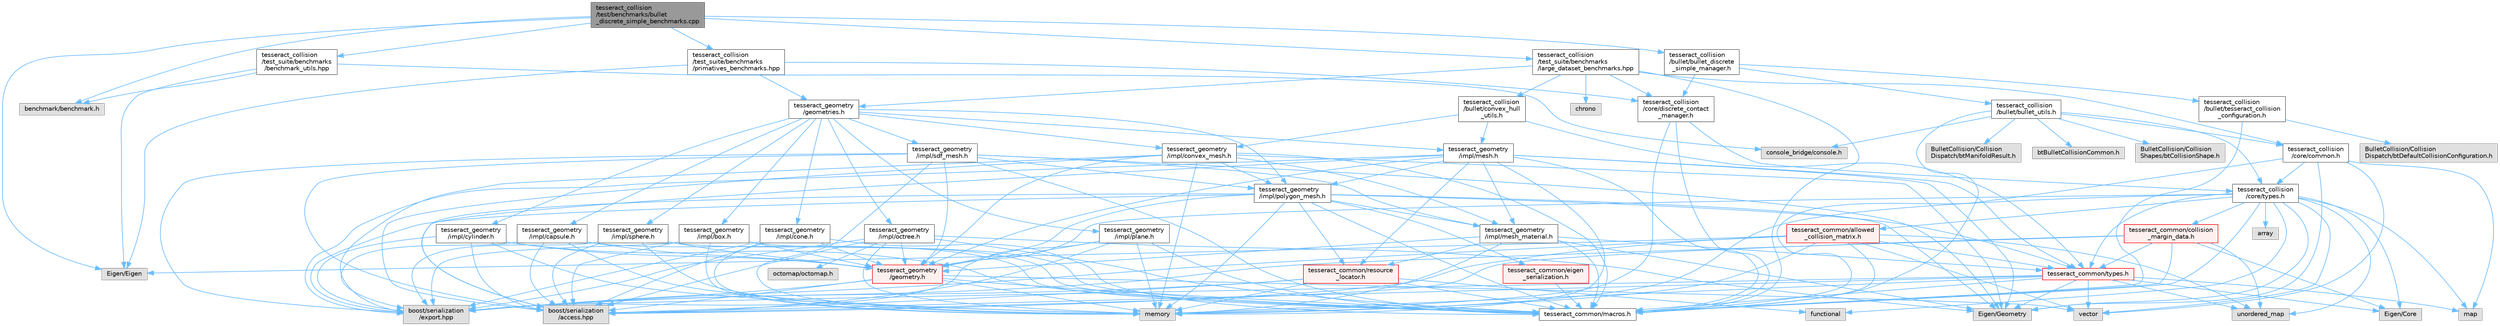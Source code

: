 digraph "tesseract_collision/test/benchmarks/bullet_discrete_simple_benchmarks.cpp"
{
 // LATEX_PDF_SIZE
  bgcolor="transparent";
  edge [fontname=Helvetica,fontsize=10,labelfontname=Helvetica,labelfontsize=10];
  node [fontname=Helvetica,fontsize=10,shape=box,height=0.2,width=0.4];
  Node1 [label="tesseract_collision\l/test/benchmarks/bullet\l_discrete_simple_benchmarks.cpp",height=0.2,width=0.4,color="gray40", fillcolor="grey60", style="filled", fontcolor="black",tooltip=" "];
  Node1 -> Node2 [color="steelblue1",style="solid"];
  Node2 [label="benchmark/benchmark.h",height=0.2,width=0.4,color="grey60", fillcolor="#E0E0E0", style="filled",tooltip=" "];
  Node1 -> Node3 [color="steelblue1",style="solid"];
  Node3 [label="Eigen/Eigen",height=0.2,width=0.4,color="grey60", fillcolor="#E0E0E0", style="filled",tooltip=" "];
  Node1 -> Node4 [color="steelblue1",style="solid"];
  Node4 [label="tesseract_collision\l/test_suite/benchmarks\l/primatives_benchmarks.hpp",height=0.2,width=0.4,color="grey40", fillcolor="white", style="filled",URL="$d6/d70/primatives__benchmarks_8hpp.html",tooltip=" "];
  Node4 -> Node5 [color="steelblue1",style="solid"];
  Node5 [label="tesseract_collision\l/core/discrete_contact\l_manager.h",height=0.2,width=0.4,color="grey40", fillcolor="white", style="filled",URL="$db/d35/discrete__contact__manager_8h.html",tooltip="This is the discrete contact manager base class."];
  Node5 -> Node6 [color="steelblue1",style="solid"];
  Node6 [label="tesseract_common/macros.h",height=0.2,width=0.4,color="grey40", fillcolor="white", style="filled",URL="$de/d3c/macros_8h.html",tooltip="Common Tesseract Macros."];
  Node5 -> Node7 [color="steelblue1",style="solid"];
  Node7 [label="memory",height=0.2,width=0.4,color="grey60", fillcolor="#E0E0E0", style="filled",tooltip=" "];
  Node5 -> Node8 [color="steelblue1",style="solid"];
  Node8 [label="tesseract_collision\l/core/types.h",height=0.2,width=0.4,color="grey40", fillcolor="white", style="filled",URL="$d3/db3/tesseract__collision_2core_2include_2tesseract__collision_2core_2types_8h.html",tooltip="Tesseracts Collision Common Types."];
  Node8 -> Node6 [color="steelblue1",style="solid"];
  Node8 -> Node9 [color="steelblue1",style="solid"];
  Node9 [label="Eigen/Core",height=0.2,width=0.4,color="grey60", fillcolor="#E0E0E0", style="filled",tooltip=" "];
  Node8 -> Node10 [color="steelblue1",style="solid"];
  Node10 [label="Eigen/Geometry",height=0.2,width=0.4,color="grey60", fillcolor="#E0E0E0", style="filled",tooltip=" "];
  Node8 -> Node11 [color="steelblue1",style="solid"];
  Node11 [label="vector",height=0.2,width=0.4,color="grey60", fillcolor="#E0E0E0", style="filled",tooltip=" "];
  Node8 -> Node7 [color="steelblue1",style="solid"];
  Node8 -> Node12 [color="steelblue1",style="solid"];
  Node12 [label="map",height=0.2,width=0.4,color="grey60", fillcolor="#E0E0E0", style="filled",tooltip=" "];
  Node8 -> Node13 [color="steelblue1",style="solid"];
  Node13 [label="array",height=0.2,width=0.4,color="grey60", fillcolor="#E0E0E0", style="filled",tooltip=" "];
  Node8 -> Node14 [color="steelblue1",style="solid"];
  Node14 [label="unordered_map",height=0.2,width=0.4,color="grey60", fillcolor="#E0E0E0", style="filled",tooltip=" "];
  Node8 -> Node15 [color="steelblue1",style="solid"];
  Node15 [label="functional",height=0.2,width=0.4,color="grey60", fillcolor="#E0E0E0", style="filled",tooltip=" "];
  Node8 -> Node16 [color="steelblue1",style="solid"];
  Node16 [label="tesseract_geometry\l/geometry.h",height=0.2,width=0.4,color="red", fillcolor="#FFF0F0", style="filled",URL="$d0/da6/tesseract__geometry_2include_2tesseract__geometry_2geometry_8h.html",tooltip="Tesseract Geometries."];
  Node16 -> Node6 [color="steelblue1",style="solid"];
  Node16 -> Node17 [color="steelblue1",style="solid"];
  Node17 [label="boost/serialization\l/access.hpp",height=0.2,width=0.4,color="grey60", fillcolor="#E0E0E0", style="filled",tooltip=" "];
  Node16 -> Node18 [color="steelblue1",style="solid"];
  Node18 [label="boost/serialization\l/export.hpp",height=0.2,width=0.4,color="grey60", fillcolor="#E0E0E0", style="filled",tooltip=" "];
  Node16 -> Node7 [color="steelblue1",style="solid"];
  Node16 -> Node11 [color="steelblue1",style="solid"];
  Node8 -> Node21 [color="steelblue1",style="solid"];
  Node21 [label="tesseract_common/types.h",height=0.2,width=0.4,color="red", fillcolor="#FFF0F0", style="filled",URL="$dd/ddb/tesseract__common_2include_2tesseract__common_2types_8h.html",tooltip="Common Tesseract Types."];
  Node21 -> Node6 [color="steelblue1",style="solid"];
  Node21 -> Node17 [color="steelblue1",style="solid"];
  Node21 -> Node9 [color="steelblue1",style="solid"];
  Node21 -> Node10 [color="steelblue1",style="solid"];
  Node21 -> Node11 [color="steelblue1",style="solid"];
  Node21 -> Node7 [color="steelblue1",style="solid"];
  Node21 -> Node12 [color="steelblue1",style="solid"];
  Node21 -> Node14 [color="steelblue1",style="solid"];
  Node21 -> Node18 [color="steelblue1",style="solid"];
  Node8 -> Node26 [color="steelblue1",style="solid"];
  Node26 [label="tesseract_common/collision\l_margin_data.h",height=0.2,width=0.4,color="red", fillcolor="#FFF0F0", style="filled",URL="$d4/da8/collision__margin__data_8h.html",tooltip="This is used to store collision margin information."];
  Node26 -> Node6 [color="steelblue1",style="solid"];
  Node26 -> Node17 [color="steelblue1",style="solid"];
  Node26 -> Node9 [color="steelblue1",style="solid"];
  Node26 -> Node14 [color="steelblue1",style="solid"];
  Node26 -> Node21 [color="steelblue1",style="solid"];
  Node26 -> Node18 [color="steelblue1",style="solid"];
  Node8 -> Node34 [color="steelblue1",style="solid"];
  Node34 [label="tesseract_common/allowed\l_collision_matrix.h",height=0.2,width=0.4,color="red", fillcolor="#FFF0F0", style="filled",URL="$d2/d01/allowed__collision__matrix_8h.html",tooltip=" "];
  Node34 -> Node6 [color="steelblue1",style="solid"];
  Node34 -> Node17 [color="steelblue1",style="solid"];
  Node34 -> Node11 [color="steelblue1",style="solid"];
  Node34 -> Node7 [color="steelblue1",style="solid"];
  Node34 -> Node3 [color="steelblue1",style="solid"];
  Node34 -> Node14 [color="steelblue1",style="solid"];
  Node34 -> Node21 [color="steelblue1",style="solid"];
  Node34 -> Node18 [color="steelblue1",style="solid"];
  Node4 -> Node35 [color="steelblue1",style="solid"];
  Node35 [label="tesseract_geometry\l/geometries.h",height=0.2,width=0.4,color="grey40", fillcolor="white", style="filled",URL="$d4/ddb/geometries_8h.html",tooltip="Tesseract Geometries."];
  Node35 -> Node36 [color="steelblue1",style="solid"];
  Node36 [label="tesseract_geometry\l/impl/box.h",height=0.2,width=0.4,color="grey40", fillcolor="white", style="filled",URL="$df/d9e/tesseract__geometry_2include_2tesseract__geometry_2impl_2box_8h.html",tooltip="Tesseract Box Geometry."];
  Node36 -> Node6 [color="steelblue1",style="solid"];
  Node36 -> Node17 [color="steelblue1",style="solid"];
  Node36 -> Node18 [color="steelblue1",style="solid"];
  Node36 -> Node7 [color="steelblue1",style="solid"];
  Node36 -> Node16 [color="steelblue1",style="solid"];
  Node35 -> Node37 [color="steelblue1",style="solid"];
  Node37 [label="tesseract_geometry\l/impl/capsule.h",height=0.2,width=0.4,color="grey40", fillcolor="white", style="filled",URL="$d8/d2b/tesseract__geometry_2include_2tesseract__geometry_2impl_2capsule_8h.html",tooltip="Tesseract Capsule Geometry."];
  Node37 -> Node6 [color="steelblue1",style="solid"];
  Node37 -> Node17 [color="steelblue1",style="solid"];
  Node37 -> Node18 [color="steelblue1",style="solid"];
  Node37 -> Node7 [color="steelblue1",style="solid"];
  Node37 -> Node16 [color="steelblue1",style="solid"];
  Node35 -> Node38 [color="steelblue1",style="solid"];
  Node38 [label="tesseract_geometry\l/impl/cone.h",height=0.2,width=0.4,color="grey40", fillcolor="white", style="filled",URL="$dc/df2/tesseract__geometry_2include_2tesseract__geometry_2impl_2cone_8h.html",tooltip="Tesseract Cone Geometry."];
  Node38 -> Node6 [color="steelblue1",style="solid"];
  Node38 -> Node17 [color="steelblue1",style="solid"];
  Node38 -> Node18 [color="steelblue1",style="solid"];
  Node38 -> Node7 [color="steelblue1",style="solid"];
  Node38 -> Node16 [color="steelblue1",style="solid"];
  Node35 -> Node39 [color="steelblue1",style="solid"];
  Node39 [label="tesseract_geometry\l/impl/convex_mesh.h",height=0.2,width=0.4,color="grey40", fillcolor="white", style="filled",URL="$de/dd2/tesseract__geometry_2include_2tesseract__geometry_2impl_2convex__mesh_8h.html",tooltip="Tesseract Convex Mesh Geometry."];
  Node39 -> Node6 [color="steelblue1",style="solid"];
  Node39 -> Node17 [color="steelblue1",style="solid"];
  Node39 -> Node18 [color="steelblue1",style="solid"];
  Node39 -> Node10 [color="steelblue1",style="solid"];
  Node39 -> Node7 [color="steelblue1",style="solid"];
  Node39 -> Node16 [color="steelblue1",style="solid"];
  Node39 -> Node40 [color="steelblue1",style="solid"];
  Node40 [label="tesseract_geometry\l/impl/mesh_material.h",height=0.2,width=0.4,color="grey40", fillcolor="white", style="filled",URL="$df/d8e/mesh__material_8h.html",tooltip="Tesseract Mesh Material read from a mesh file."];
  Node40 -> Node6 [color="steelblue1",style="solid"];
  Node40 -> Node41 [color="steelblue1",style="solid"];
  Node41 [label="tesseract_common/resource\l_locator.h",height=0.2,width=0.4,color="red", fillcolor="#FFF0F0", style="filled",URL="$d3/d95/resource__locator_8h.html",tooltip="Locate and retrieve resource data."];
  Node41 -> Node6 [color="steelblue1",style="solid"];
  Node41 -> Node17 [color="steelblue1",style="solid"];
  Node41 -> Node15 [color="steelblue1",style="solid"];
  Node41 -> Node7 [color="steelblue1",style="solid"];
  Node41 -> Node18 [color="steelblue1",style="solid"];
  Node40 -> Node10 [color="steelblue1",style="solid"];
  Node40 -> Node7 [color="steelblue1",style="solid"];
  Node40 -> Node16 [color="steelblue1",style="solid"];
  Node40 -> Node21 [color="steelblue1",style="solid"];
  Node39 -> Node42 [color="steelblue1",style="solid"];
  Node42 [label="tesseract_geometry\l/impl/polygon_mesh.h",height=0.2,width=0.4,color="grey40", fillcolor="white", style="filled",URL="$d2/deb/polygon__mesh_8h.html",tooltip="Tesseract Polygon Mesh Geometry."];
  Node42 -> Node6 [color="steelblue1",style="solid"];
  Node42 -> Node17 [color="steelblue1",style="solid"];
  Node42 -> Node18 [color="steelblue1",style="solid"];
  Node42 -> Node10 [color="steelblue1",style="solid"];
  Node42 -> Node7 [color="steelblue1",style="solid"];
  Node42 -> Node43 [color="steelblue1",style="solid"];
  Node43 [label="tesseract_common/eigen\l_serialization.h",height=0.2,width=0.4,color="red", fillcolor="#FFF0F0", style="filled",URL="$d1/df1/eigen__serialization_8h.html",tooltip=" "];
  Node43 -> Node6 [color="steelblue1",style="solid"];
  Node42 -> Node21 [color="steelblue1",style="solid"];
  Node42 -> Node41 [color="steelblue1",style="solid"];
  Node42 -> Node16 [color="steelblue1",style="solid"];
  Node42 -> Node40 [color="steelblue1",style="solid"];
  Node35 -> Node52 [color="steelblue1",style="solid"];
  Node52 [label="tesseract_geometry\l/impl/cylinder.h",height=0.2,width=0.4,color="grey40", fillcolor="white", style="filled",URL="$d8/d3b/tesseract__geometry_2include_2tesseract__geometry_2impl_2cylinder_8h.html",tooltip="Tesseract Cylinder Geometry."];
  Node52 -> Node6 [color="steelblue1",style="solid"];
  Node52 -> Node17 [color="steelblue1",style="solid"];
  Node52 -> Node18 [color="steelblue1",style="solid"];
  Node52 -> Node7 [color="steelblue1",style="solid"];
  Node52 -> Node16 [color="steelblue1",style="solid"];
  Node35 -> Node53 [color="steelblue1",style="solid"];
  Node53 [label="tesseract_geometry\l/impl/mesh.h",height=0.2,width=0.4,color="grey40", fillcolor="white", style="filled",URL="$d5/d93/tesseract__geometry_2include_2tesseract__geometry_2impl_2mesh_8h.html",tooltip="Tesseract Mesh Geometry."];
  Node53 -> Node6 [color="steelblue1",style="solid"];
  Node53 -> Node41 [color="steelblue1",style="solid"];
  Node53 -> Node17 [color="steelblue1",style="solid"];
  Node53 -> Node18 [color="steelblue1",style="solid"];
  Node53 -> Node10 [color="steelblue1",style="solid"];
  Node53 -> Node7 [color="steelblue1",style="solid"];
  Node53 -> Node21 [color="steelblue1",style="solid"];
  Node53 -> Node16 [color="steelblue1",style="solid"];
  Node53 -> Node40 [color="steelblue1",style="solid"];
  Node53 -> Node42 [color="steelblue1",style="solid"];
  Node35 -> Node54 [color="steelblue1",style="solid"];
  Node54 [label="tesseract_geometry\l/impl/octree.h",height=0.2,width=0.4,color="grey40", fillcolor="white", style="filled",URL="$df/d5e/tesseract__geometry_2include_2tesseract__geometry_2impl_2octree_8h.html",tooltip="Tesseract Octree Geometry."];
  Node54 -> Node6 [color="steelblue1",style="solid"];
  Node54 -> Node17 [color="steelblue1",style="solid"];
  Node54 -> Node18 [color="steelblue1",style="solid"];
  Node54 -> Node10 [color="steelblue1",style="solid"];
  Node54 -> Node7 [color="steelblue1",style="solid"];
  Node54 -> Node55 [color="steelblue1",style="solid"];
  Node55 [label="octomap/octomap.h",height=0.2,width=0.4,color="grey60", fillcolor="#E0E0E0", style="filled",tooltip=" "];
  Node54 -> Node16 [color="steelblue1",style="solid"];
  Node35 -> Node56 [color="steelblue1",style="solid"];
  Node56 [label="tesseract_geometry\l/impl/plane.h",height=0.2,width=0.4,color="grey40", fillcolor="white", style="filled",URL="$db/d8b/plane_8h.html",tooltip="Tesseract Plane Geometry."];
  Node56 -> Node6 [color="steelblue1",style="solid"];
  Node56 -> Node17 [color="steelblue1",style="solid"];
  Node56 -> Node18 [color="steelblue1",style="solid"];
  Node56 -> Node7 [color="steelblue1",style="solid"];
  Node56 -> Node16 [color="steelblue1",style="solid"];
  Node35 -> Node42 [color="steelblue1",style="solid"];
  Node35 -> Node57 [color="steelblue1",style="solid"];
  Node57 [label="tesseract_geometry\l/impl/sdf_mesh.h",height=0.2,width=0.4,color="grey40", fillcolor="white", style="filled",URL="$d2/d17/tesseract__geometry_2include_2tesseract__geometry_2impl_2sdf__mesh_8h.html",tooltip="Tesseract SDF Mesh Geometry."];
  Node57 -> Node6 [color="steelblue1",style="solid"];
  Node57 -> Node17 [color="steelblue1",style="solid"];
  Node57 -> Node18 [color="steelblue1",style="solid"];
  Node57 -> Node10 [color="steelblue1",style="solid"];
  Node57 -> Node7 [color="steelblue1",style="solid"];
  Node57 -> Node16 [color="steelblue1",style="solid"];
  Node57 -> Node40 [color="steelblue1",style="solid"];
  Node57 -> Node42 [color="steelblue1",style="solid"];
  Node35 -> Node58 [color="steelblue1",style="solid"];
  Node58 [label="tesseract_geometry\l/impl/sphere.h",height=0.2,width=0.4,color="grey40", fillcolor="white", style="filled",URL="$d8/db6/tesseract__geometry_2include_2tesseract__geometry_2impl_2sphere_8h.html",tooltip="Tesseract Sphere Geometry."];
  Node58 -> Node6 [color="steelblue1",style="solid"];
  Node58 -> Node17 [color="steelblue1",style="solid"];
  Node58 -> Node18 [color="steelblue1",style="solid"];
  Node58 -> Node7 [color="steelblue1",style="solid"];
  Node58 -> Node16 [color="steelblue1",style="solid"];
  Node4 -> Node3 [color="steelblue1",style="solid"];
  Node1 -> Node59 [color="steelblue1",style="solid"];
  Node59 [label="tesseract_collision\l/test_suite/benchmarks\l/large_dataset_benchmarks.hpp",height=0.2,width=0.4,color="grey40", fillcolor="white", style="filled",URL="$d6/dd9/large__dataset__benchmarks_8hpp.html",tooltip=" "];
  Node59 -> Node6 [color="steelblue1",style="solid"];
  Node59 -> Node60 [color="steelblue1",style="solid"];
  Node60 [label="chrono",height=0.2,width=0.4,color="grey60", fillcolor="#E0E0E0", style="filled",tooltip=" "];
  Node59 -> Node61 [color="steelblue1",style="solid"];
  Node61 [label="tesseract_collision\l/bullet/convex_hull\l_utils.h",height=0.2,width=0.4,color="grey40", fillcolor="white", style="filled",URL="$d0/d01/convex__hull__utils_8h.html",tooltip="This is a collection of common methods."];
  Node61 -> Node21 [color="steelblue1",style="solid"];
  Node61 -> Node53 [color="steelblue1",style="solid"];
  Node61 -> Node39 [color="steelblue1",style="solid"];
  Node59 -> Node5 [color="steelblue1",style="solid"];
  Node59 -> Node62 [color="steelblue1",style="solid"];
  Node62 [label="tesseract_collision\l/core/common.h",height=0.2,width=0.4,color="grey40", fillcolor="white", style="filled",URL="$dc/d54/common_8h.html",tooltip="This is a collection of common methods."];
  Node62 -> Node6 [color="steelblue1",style="solid"];
  Node62 -> Node12 [color="steelblue1",style="solid"];
  Node62 -> Node11 [color="steelblue1",style="solid"];
  Node62 -> Node10 [color="steelblue1",style="solid"];
  Node62 -> Node8 [color="steelblue1",style="solid"];
  Node59 -> Node35 [color="steelblue1",style="solid"];
  Node1 -> Node63 [color="steelblue1",style="solid"];
  Node63 [label="tesseract_collision\l/test_suite/benchmarks\l/benchmark_utils.hpp",height=0.2,width=0.4,color="grey40", fillcolor="white", style="filled",URL="$da/d53/benchmark__utils_8hpp.html",tooltip=" "];
  Node63 -> Node2 [color="steelblue1",style="solid"];
  Node63 -> Node3 [color="steelblue1",style="solid"];
  Node63 -> Node64 [color="steelblue1",style="solid"];
  Node64 [label="console_bridge/console.h",height=0.2,width=0.4,color="grey60", fillcolor="#E0E0E0", style="filled",tooltip=" "];
  Node1 -> Node65 [color="steelblue1",style="solid"];
  Node65 [label="tesseract_collision\l/bullet/bullet_discrete\l_simple_manager.h",height=0.2,width=0.4,color="grey40", fillcolor="white", style="filled",URL="$d3/dd2/bullet__discrete__simple__manager_8h.html",tooltip="Tesseract ROS Bullet discrete simple collision manager."];
  Node65 -> Node66 [color="steelblue1",style="solid"];
  Node66 [label="tesseract_collision\l/bullet/bullet_utils.h",height=0.2,width=0.4,color="grey40", fillcolor="white", style="filled",URL="$d6/d91/bullet__utils_8h.html",tooltip="Tesseract ROS Bullet environment utility function."];
  Node66 -> Node6 [color="steelblue1",style="solid"];
  Node66 -> Node67 [color="steelblue1",style="solid"];
  Node67 [label="BulletCollision/Collision\lShapes/btCollisionShape.h",height=0.2,width=0.4,color="grey60", fillcolor="#E0E0E0", style="filled",tooltip=" "];
  Node66 -> Node68 [color="steelblue1",style="solid"];
  Node68 [label="BulletCollision/Collision\lDispatch/btManifoldResult.h",height=0.2,width=0.4,color="grey60", fillcolor="#E0E0E0", style="filled",tooltip=" "];
  Node66 -> Node69 [color="steelblue1",style="solid"];
  Node69 [label="btBulletCollisionCommon.h",height=0.2,width=0.4,color="grey60", fillcolor="#E0E0E0", style="filled",tooltip=" "];
  Node66 -> Node64 [color="steelblue1",style="solid"];
  Node66 -> Node8 [color="steelblue1",style="solid"];
  Node66 -> Node62 [color="steelblue1",style="solid"];
  Node65 -> Node5 [color="steelblue1",style="solid"];
  Node65 -> Node70 [color="steelblue1",style="solid"];
  Node70 [label="tesseract_collision\l/bullet/tesseract_collision\l_configuration.h",height=0.2,width=0.4,color="grey40", fillcolor="white", style="filled",URL="$d0/d96/tesseract__collision__configuration_8h.html",tooltip="Modified bullet collision configuration."];
  Node70 -> Node6 [color="steelblue1",style="solid"];
  Node70 -> Node71 [color="steelblue1",style="solid"];
  Node71 [label="BulletCollision/Collision\lDispatch/btDefaultCollisionConfiguration.h",height=0.2,width=0.4,color="grey60", fillcolor="#E0E0E0", style="filled",tooltip=" "];
}
